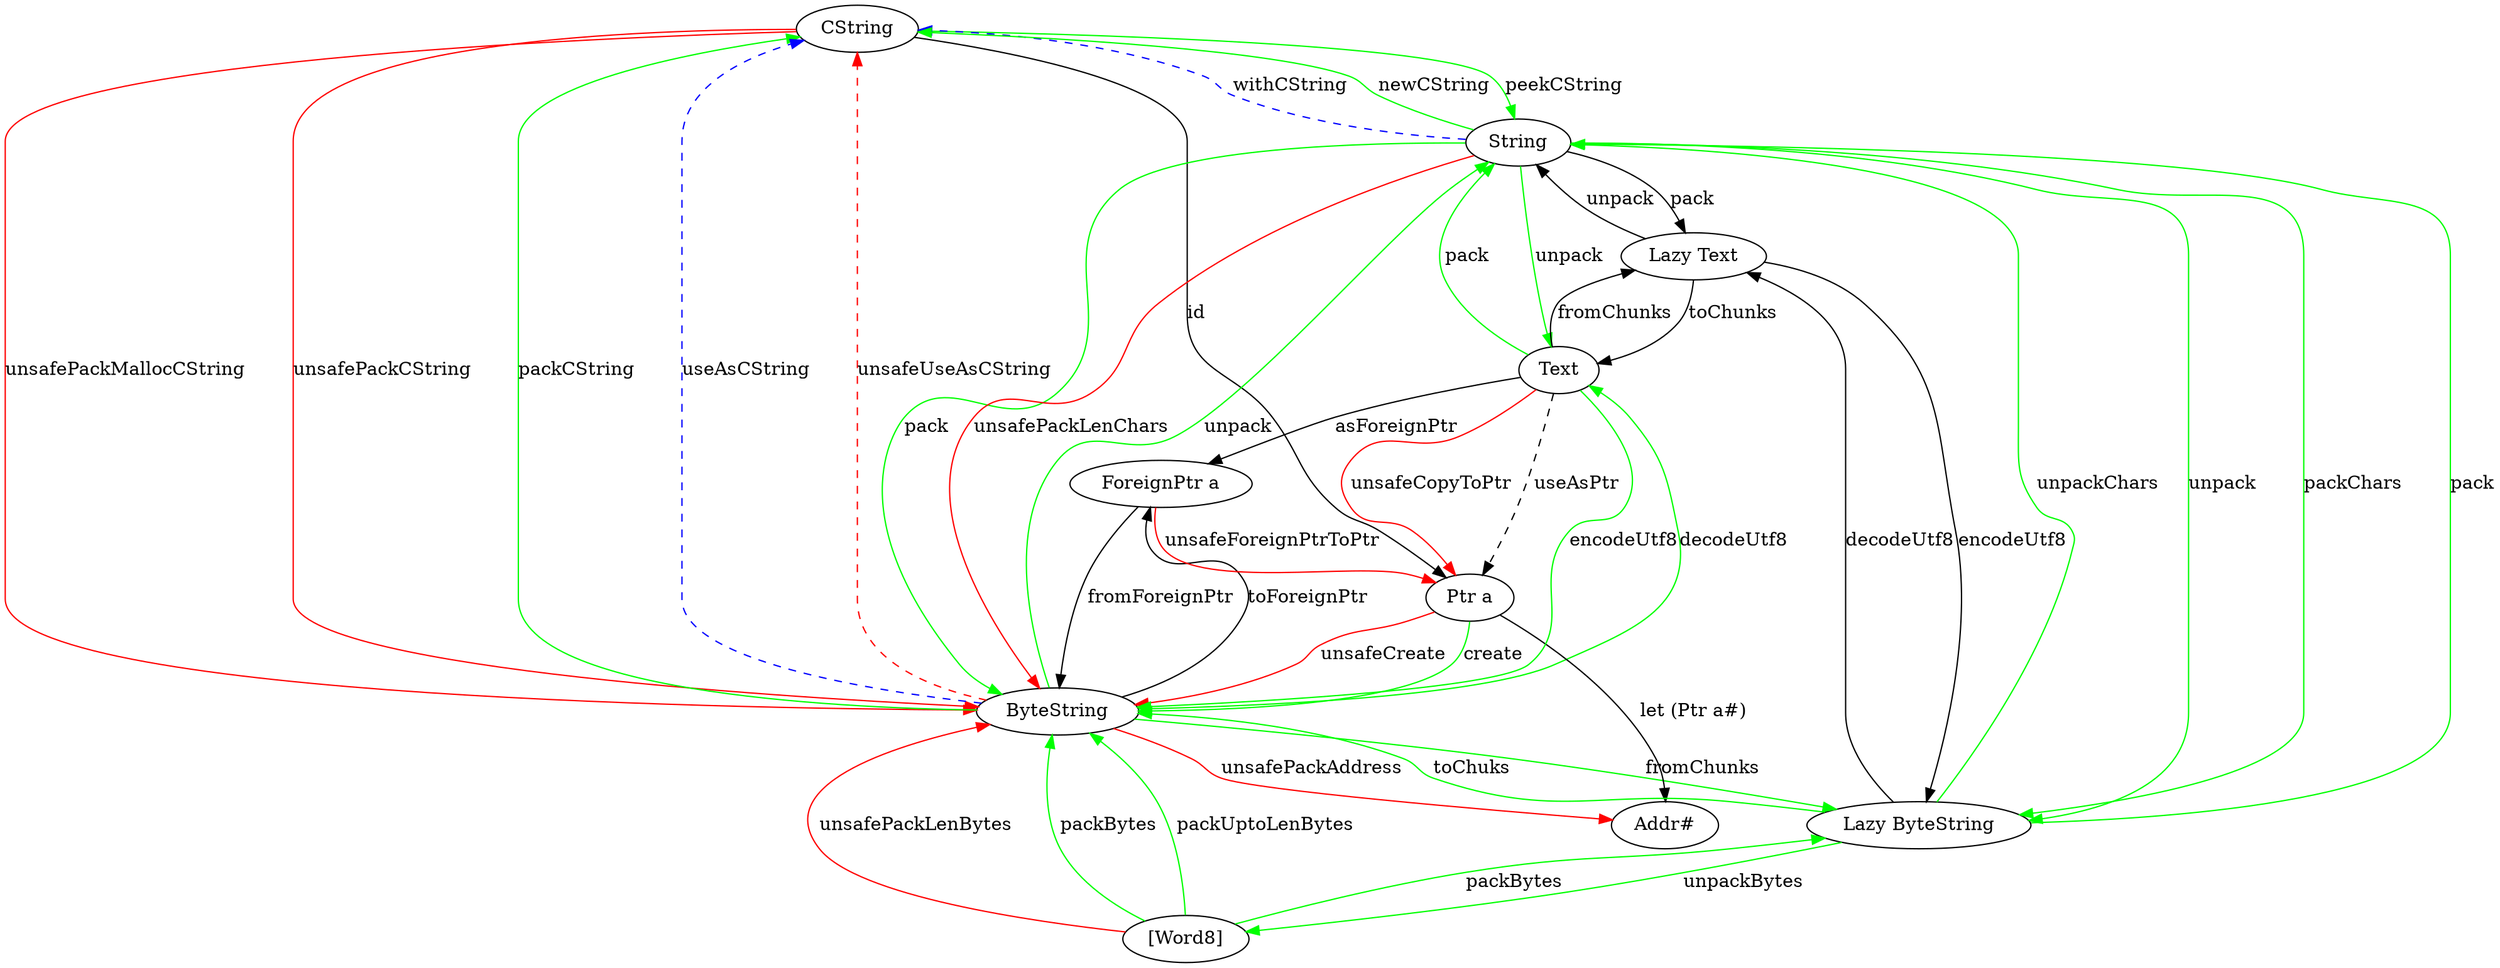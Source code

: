 
digraph coerce {
  nCString [label="CString"];
  nString [label="String"];
  nByteString [label="ByteString"];
  nPtr   [label="Ptr a"];
  nForeignPtr [label="ForeignPtr a"]
  nWord8 [label="[Word8]"];
  nAddr  [label="Addr#"];
  nLBS   [label="Lazy ByteString"];
  nText  [label="Text"];
  nLText  [label="Lazy Text"];
  nString -> nCString [color="blue",style="dashed",label="withCString"];
  nString -> nCString [color="green",label="newCString"];
  nCString -> nString [color="green",label="peekCString"];
  nByteString -> nString [color="green",label="unpack"];
  nString -> nByteString [color="green",label="pack"];
  nString -> nByteString [color="red",label="unsafePackLenChars"];
  nByteString -> nCString [color="green",label="packCString"];
  nByteString -> nCString [color="blue",style="dashed",label="useAsCString"];
  nByteString -> nCString [color="red",style="dashed",label="unsafeUseAsCString"]
  nByteString -> nForeignPtr [label="toForeignPtr"];
  nByteString -> nAddr [color="red", label="unsafePackAddress"];
  nCString -> nByteString [color="red",label="unsafePackMallocCString"]
  nCString -> nByteString [color="red",label="unsafePackCString"];
  nWord8 -> nByteString [color="red",label="unsafePackLenBytes"];
  nWord8 -> nByteString [color="green",label="packBytes"];
  nWord8 -> nByteString [color="green",label="packUptoLenBytes"];
  nPtr -> nByteString   [color="green",label="create"];
  nPtr -> nByteString   [color="red",label="unsafeCreate"];
  nForeignPtr -> nByteString [label="fromForeignPtr"];
  nForeignPtr -> nPtr [color="red",label="unsafeForeignPtrToPtr"];
  nCString -> nPtr [label = "id"];
  nPtr -> nAddr [label="let (Ptr a#)"];
  nLBS -> nByteString [color="green",label="toChuks"];
  nByteString -> nLBS [color="green",label="fromChunks"];
  nLBS -> nString [color="green",label="pack"];
  nString -> nLBS [color="green",label="unpack"];
  nLBS -> nString [color="green",label="unpackChars"];
  nLBS -> nWord8  [color="green",label="unpackBytes"];
  nString -> nLBS [color="green",label="packChars"];
  nWord8 -> nLBS  [color="green",label="packBytes"];
  nText -> nString [color="green",label="pack"];
  nString -> nText [color="green",label="unpack"];
  nText -> nByteString [color="green",label="encodeUtf8"];
  nByteString -> nText [color="green",label="decodeUtf8"];
  nText -> nPtr [style="dashed",label="useAsPtr"];
  nText -> nForeignPtr [label="asForeignPtr"];
  nText -> nPtr [color="red", label="unsafeCopyToPtr"];
  nLText -> nText [label="toChunks"];
  nText -> nLText [label="fromChunks"];
  nLText -> nLBS [label="encodeUtf8"];
  nLBS -> nLText [label="decodeUtf8"];
  nLText -> nString [label="unpack"];
  nString -> nLText [label="pack"];

  

}

